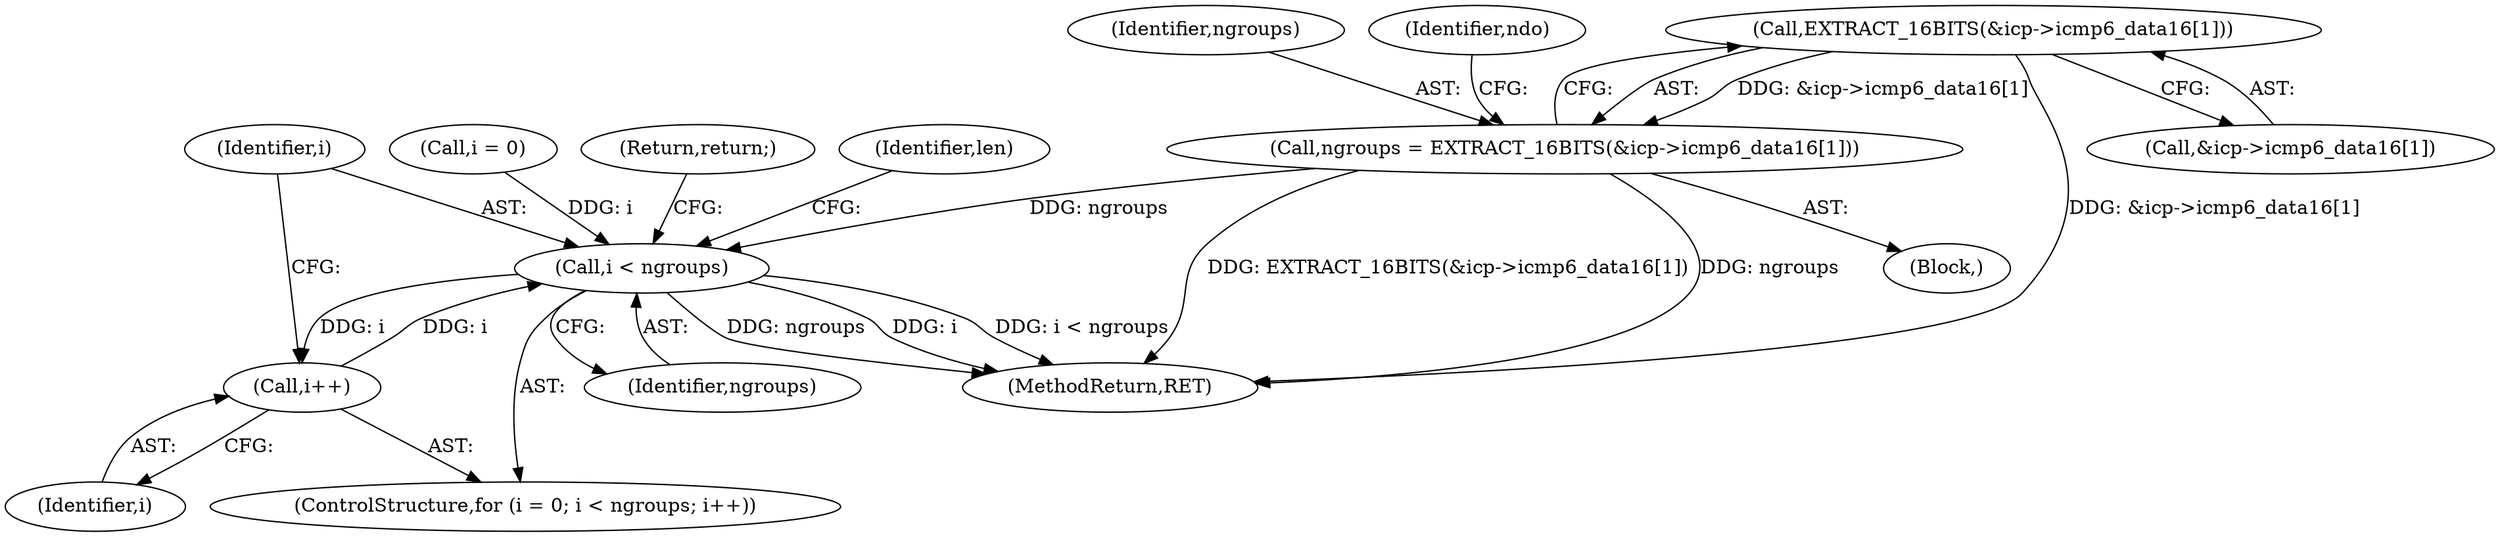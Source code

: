 digraph "0_tcpdump_d7505276842e85bfd067fa21cdb32b8a2dc3c5e4_4@array" {
"1000142" [label="(Call,EXTRACT_16BITS(&icp->icmp6_data16[1]))"];
"1000140" [label="(Call,ngroups = EXTRACT_16BITS(&icp->icmp6_data16[1]))"];
"1000169" [label="(Call,i < ngroups)"];
"1000172" [label="(Call,i++)"];
"1000110" [label="(Block,)"];
"1000169" [label="(Call,i < ngroups)"];
"1000166" [label="(Call,i = 0)"];
"1000140" [label="(Call,ngroups = EXTRACT_16BITS(&icp->icmp6_data16[1]))"];
"1000141" [label="(Identifier,ngroups)"];
"1000142" [label="(Call,EXTRACT_16BITS(&icp->icmp6_data16[1]))"];
"1000172" [label="(Call,i++)"];
"1000151" [label="(Identifier,ndo)"];
"1000173" [label="(Identifier,i)"];
"1000165" [label="(ControlStructure,for (i = 0; i < ngroups; i++))"];
"1000337" [label="(MethodReturn,RET)"];
"1000170" [label="(Identifier,i)"];
"1000143" [label="(Call,&icp->icmp6_data16[1])"];
"1000171" [label="(Identifier,ngroups)"];
"1000328" [label="(Return,return;)"];
"1000177" [label="(Identifier,len)"];
"1000142" -> "1000140"  [label="AST: "];
"1000142" -> "1000143"  [label="CFG: "];
"1000143" -> "1000142"  [label="AST: "];
"1000140" -> "1000142"  [label="CFG: "];
"1000142" -> "1000337"  [label="DDG: &icp->icmp6_data16[1]"];
"1000142" -> "1000140"  [label="DDG: &icp->icmp6_data16[1]"];
"1000140" -> "1000110"  [label="AST: "];
"1000141" -> "1000140"  [label="AST: "];
"1000151" -> "1000140"  [label="CFG: "];
"1000140" -> "1000337"  [label="DDG: EXTRACT_16BITS(&icp->icmp6_data16[1])"];
"1000140" -> "1000337"  [label="DDG: ngroups"];
"1000140" -> "1000169"  [label="DDG: ngroups"];
"1000169" -> "1000165"  [label="AST: "];
"1000169" -> "1000171"  [label="CFG: "];
"1000170" -> "1000169"  [label="AST: "];
"1000171" -> "1000169"  [label="AST: "];
"1000177" -> "1000169"  [label="CFG: "];
"1000328" -> "1000169"  [label="CFG: "];
"1000169" -> "1000337"  [label="DDG: i < ngroups"];
"1000169" -> "1000337"  [label="DDG: ngroups"];
"1000169" -> "1000337"  [label="DDG: i"];
"1000166" -> "1000169"  [label="DDG: i"];
"1000172" -> "1000169"  [label="DDG: i"];
"1000169" -> "1000172"  [label="DDG: i"];
"1000172" -> "1000165"  [label="AST: "];
"1000172" -> "1000173"  [label="CFG: "];
"1000173" -> "1000172"  [label="AST: "];
"1000170" -> "1000172"  [label="CFG: "];
}
